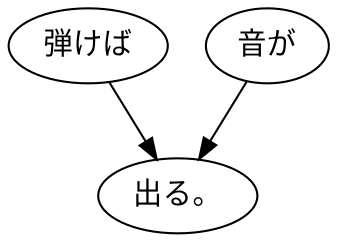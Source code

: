 digraph graph8201 {
	node0 [label="弾けば"];
	node1 [label="音が"];
	node2 [label="出る。"];
	node0 -> node2;
	node1 -> node2;
}
